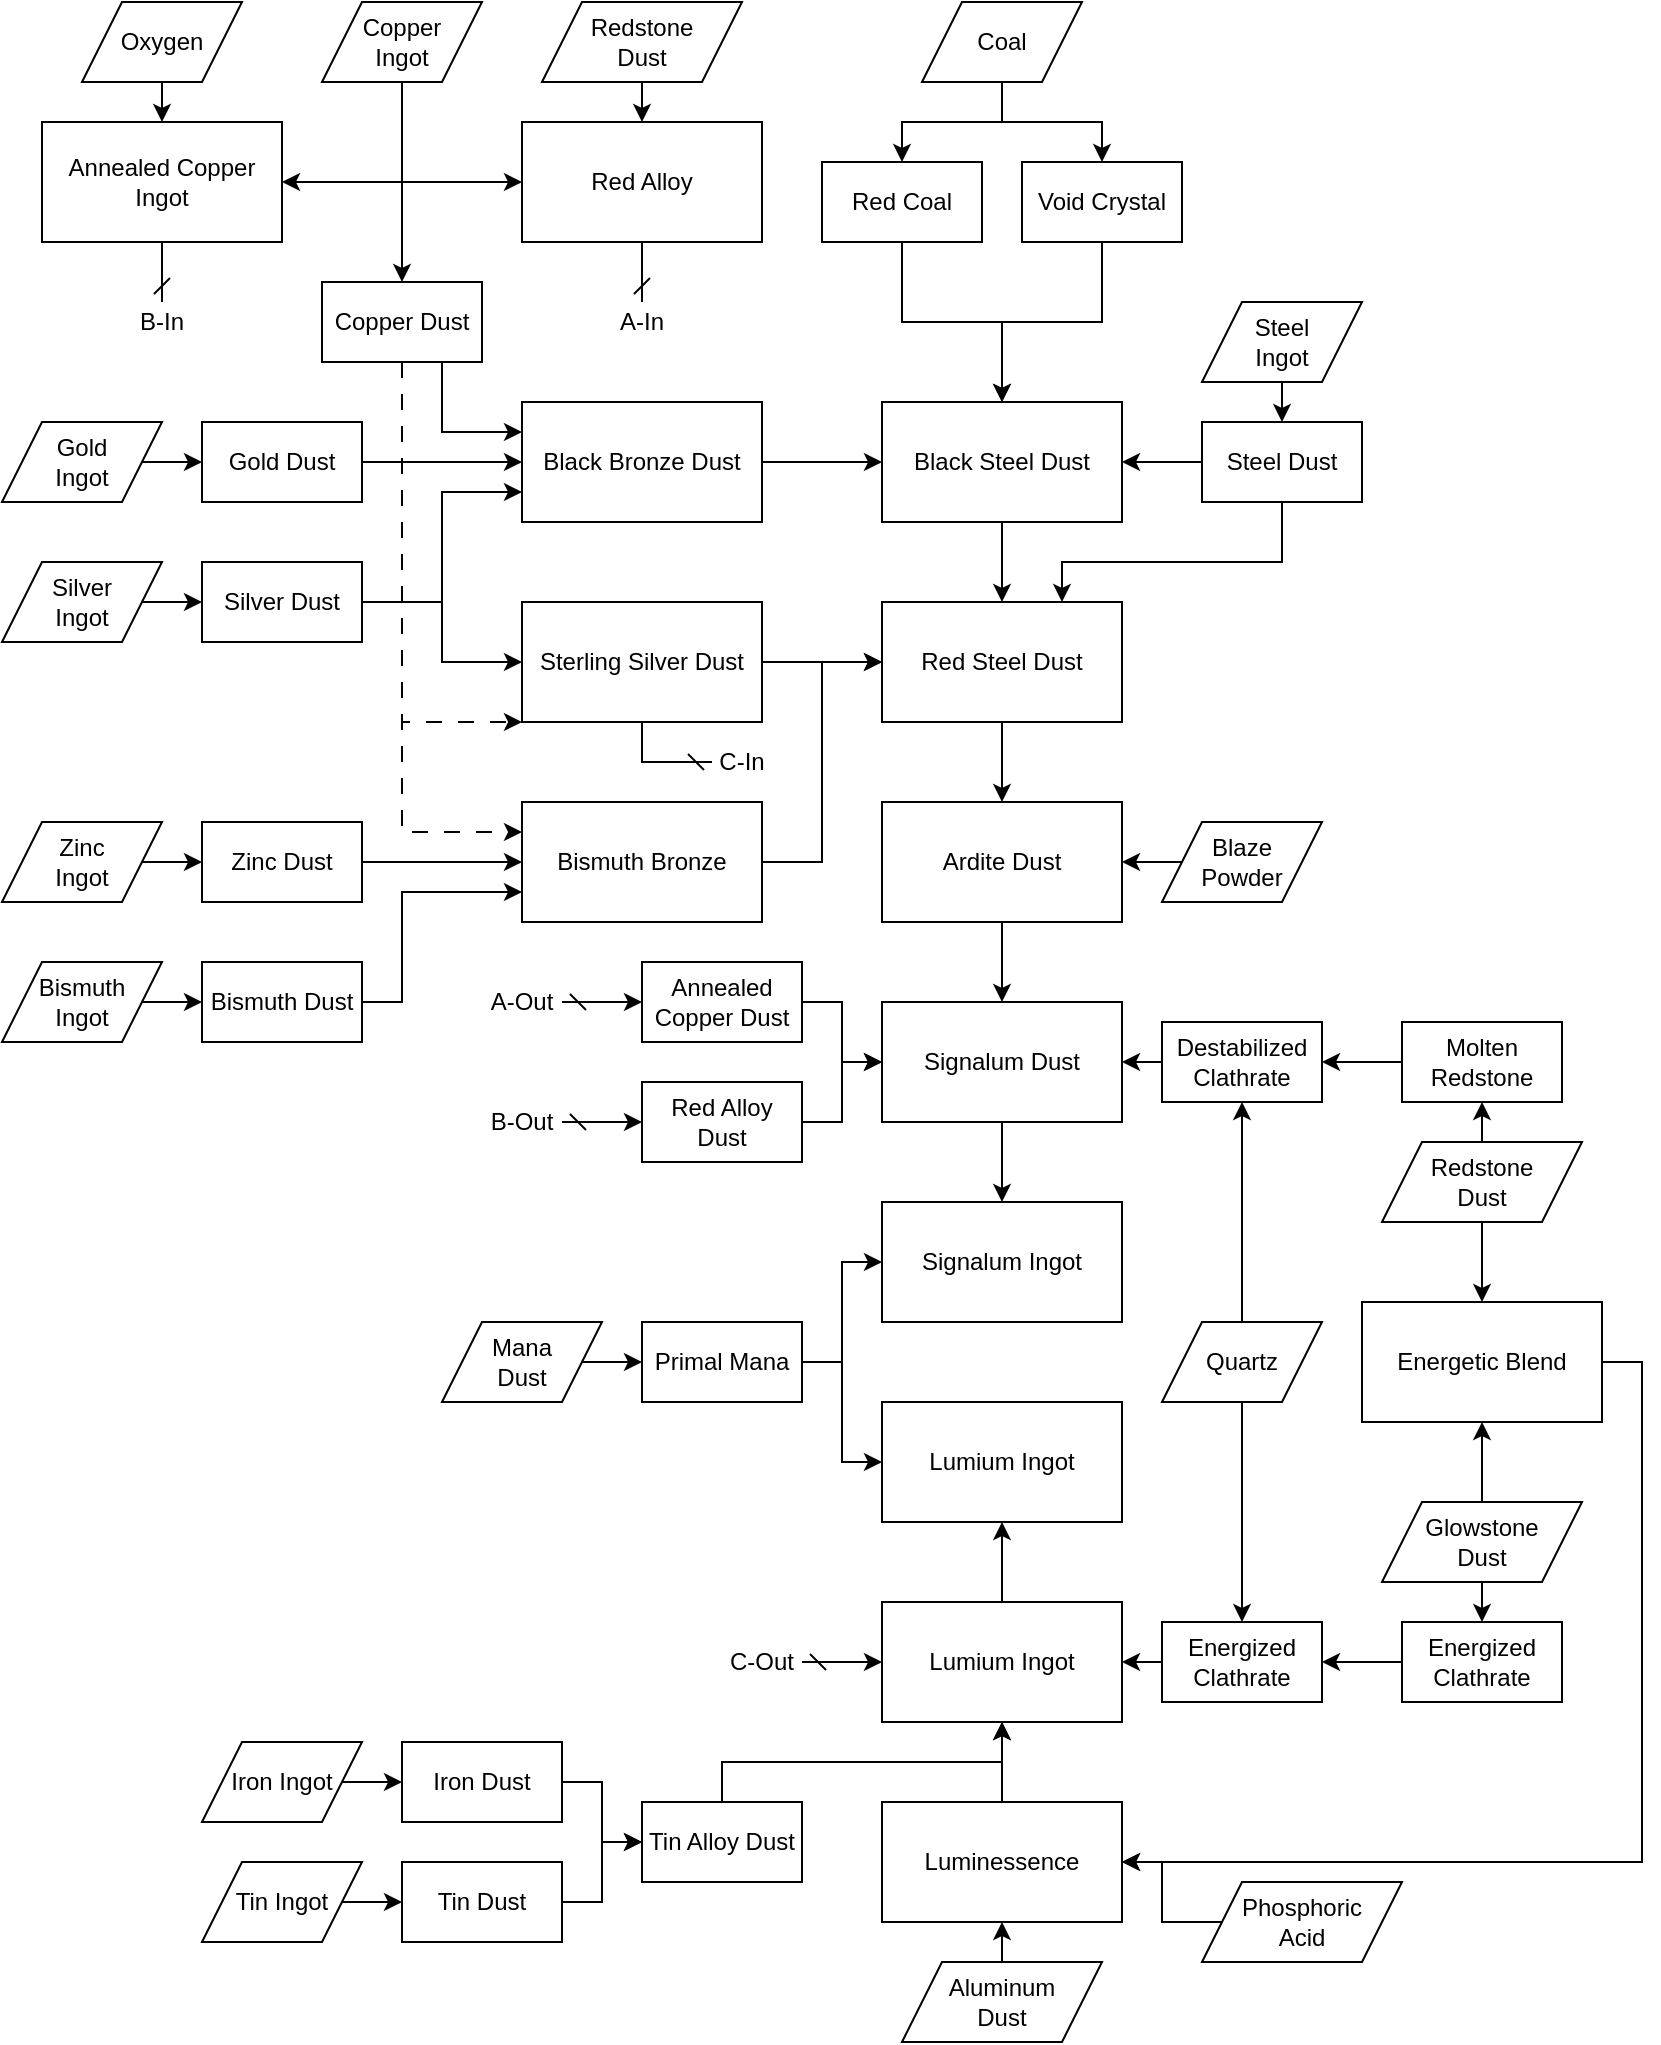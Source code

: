 <mxfile version="21.3.0" type="device">
  <diagram name="Page-1" id="wdgEcskd0dDZG-WYi6Sa">
    <mxGraphModel dx="1017" dy="1093" grid="1" gridSize="10" guides="1" tooltips="1" connect="1" arrows="1" fold="1" page="1" pageScale="1" pageWidth="850" pageHeight="1100" math="0" shadow="0">
      <root>
        <mxCell id="0" />
        <mxCell id="1" parent="0" />
        <mxCell id="jh4Tblzv3xUhSbgDY9EM-5" style="edgeStyle=orthogonalEdgeStyle;rounded=0;orthogonalLoop=1;jettySize=auto;html=1;exitX=0.5;exitY=1;exitDx=0;exitDy=0;entryX=0;entryY=0.5;entryDx=0;entryDy=0;" edge="1" parent="1" source="jh4Tblzv3xUhSbgDY9EM-1" target="jh4Tblzv3xUhSbgDY9EM-3">
          <mxGeometry relative="1" as="geometry" />
        </mxCell>
        <mxCell id="jh4Tblzv3xUhSbgDY9EM-8" style="edgeStyle=orthogonalEdgeStyle;rounded=0;orthogonalLoop=1;jettySize=auto;html=1;exitX=0.5;exitY=1;exitDx=0;exitDy=0;entryX=0.5;entryY=0;entryDx=0;entryDy=0;" edge="1" parent="1" source="jh4Tblzv3xUhSbgDY9EM-1" target="jh4Tblzv3xUhSbgDY9EM-7">
          <mxGeometry relative="1" as="geometry" />
        </mxCell>
        <mxCell id="jh4Tblzv3xUhSbgDY9EM-69" style="edgeStyle=orthogonalEdgeStyle;rounded=0;orthogonalLoop=1;jettySize=auto;html=1;exitX=0.5;exitY=1;exitDx=0;exitDy=0;entryX=1;entryY=0.5;entryDx=0;entryDy=0;" edge="1" parent="1" source="jh4Tblzv3xUhSbgDY9EM-1" target="jh4Tblzv3xUhSbgDY9EM-68">
          <mxGeometry relative="1" as="geometry" />
        </mxCell>
        <mxCell id="jh4Tblzv3xUhSbgDY9EM-1" value="&lt;div&gt;Copper&lt;/div&gt;&lt;div&gt;Ingot&lt;/div&gt;" style="shape=parallelogram;perimeter=parallelogramPerimeter;whiteSpace=wrap;html=1;fixedSize=1;" vertex="1" parent="1">
          <mxGeometry x="200" y="80" width="80" height="40" as="geometry" />
        </mxCell>
        <mxCell id="jh4Tblzv3xUhSbgDY9EM-4" style="edgeStyle=orthogonalEdgeStyle;rounded=0;orthogonalLoop=1;jettySize=auto;html=1;exitX=0.5;exitY=1;exitDx=0;exitDy=0;entryX=0.5;entryY=0;entryDx=0;entryDy=0;" edge="1" parent="1" source="jh4Tblzv3xUhSbgDY9EM-2" target="jh4Tblzv3xUhSbgDY9EM-3">
          <mxGeometry relative="1" as="geometry" />
        </mxCell>
        <mxCell id="jh4Tblzv3xUhSbgDY9EM-2" value="&lt;div&gt;Redstone&lt;/div&gt;&lt;div&gt;Dust&lt;br&gt;&lt;/div&gt;" style="shape=parallelogram;perimeter=parallelogramPerimeter;whiteSpace=wrap;html=1;fixedSize=1;" vertex="1" parent="1">
          <mxGeometry x="310" y="80" width="100" height="40" as="geometry" />
        </mxCell>
        <mxCell id="jh4Tblzv3xUhSbgDY9EM-30" style="edgeStyle=orthogonalEdgeStyle;rounded=0;orthogonalLoop=1;jettySize=auto;html=1;exitX=0.5;exitY=1;exitDx=0;exitDy=0;endArrow=dash;endFill=0;entryX=0.5;entryY=0;entryDx=0;entryDy=0;" edge="1" parent="1" source="jh4Tblzv3xUhSbgDY9EM-3" target="jh4Tblzv3xUhSbgDY9EM-31">
          <mxGeometry relative="1" as="geometry">
            <mxPoint x="360" y="240" as="targetPoint" />
          </mxGeometry>
        </mxCell>
        <mxCell id="jh4Tblzv3xUhSbgDY9EM-3" value="Red Alloy" style="rounded=0;whiteSpace=wrap;html=1;" vertex="1" parent="1">
          <mxGeometry x="300" y="140" width="120" height="60" as="geometry" />
        </mxCell>
        <mxCell id="jh4Tblzv3xUhSbgDY9EM-19" style="edgeStyle=orthogonalEdgeStyle;rounded=0;orthogonalLoop=1;jettySize=auto;html=1;exitX=1;exitY=0.5;exitDx=0;exitDy=0;entryX=0;entryY=0.5;entryDx=0;entryDy=0;" edge="1" parent="1" source="jh4Tblzv3xUhSbgDY9EM-6" target="jh4Tblzv3xUhSbgDY9EM-18">
          <mxGeometry relative="1" as="geometry" />
        </mxCell>
        <mxCell id="jh4Tblzv3xUhSbgDY9EM-6" value="Black Bronze Dust" style="rounded=0;whiteSpace=wrap;html=1;" vertex="1" parent="1">
          <mxGeometry x="300" y="280" width="120" height="60" as="geometry" />
        </mxCell>
        <mxCell id="jh4Tblzv3xUhSbgDY9EM-35" style="edgeStyle=orthogonalEdgeStyle;rounded=0;orthogonalLoop=1;jettySize=auto;html=1;exitX=0.5;exitY=1;exitDx=0;exitDy=0;dashed=1;dashPattern=8 8;entryX=0;entryY=1;entryDx=0;entryDy=0;" edge="1" parent="1" source="jh4Tblzv3xUhSbgDY9EM-7" target="jh4Tblzv3xUhSbgDY9EM-33">
          <mxGeometry relative="1" as="geometry">
            <mxPoint x="250" y="460" as="targetPoint" />
            <Array as="points">
              <mxPoint x="240" y="440" />
            </Array>
          </mxGeometry>
        </mxCell>
        <mxCell id="jh4Tblzv3xUhSbgDY9EM-39" style="edgeStyle=orthogonalEdgeStyle;rounded=0;orthogonalLoop=1;jettySize=auto;html=1;exitX=0.75;exitY=1;exitDx=0;exitDy=0;entryX=0;entryY=0.25;entryDx=0;entryDy=0;" edge="1" parent="1" source="jh4Tblzv3xUhSbgDY9EM-7" target="jh4Tblzv3xUhSbgDY9EM-6">
          <mxGeometry relative="1" as="geometry" />
        </mxCell>
        <mxCell id="jh4Tblzv3xUhSbgDY9EM-43" style="edgeStyle=orthogonalEdgeStyle;rounded=0;orthogonalLoop=1;jettySize=auto;html=1;exitX=0.5;exitY=1;exitDx=0;exitDy=0;entryX=0;entryY=0.25;entryDx=0;entryDy=0;dashed=1;dashPattern=8 8;" edge="1" parent="1" source="jh4Tblzv3xUhSbgDY9EM-7" target="jh4Tblzv3xUhSbgDY9EM-41">
          <mxGeometry relative="1" as="geometry" />
        </mxCell>
        <mxCell id="jh4Tblzv3xUhSbgDY9EM-7" value="Copper Dust" style="rounded=0;whiteSpace=wrap;html=1;" vertex="1" parent="1">
          <mxGeometry x="200" y="220" width="80" height="40" as="geometry" />
        </mxCell>
        <mxCell id="jh4Tblzv3xUhSbgDY9EM-34" style="edgeStyle=orthogonalEdgeStyle;rounded=0;orthogonalLoop=1;jettySize=auto;html=1;exitX=1;exitY=0.5;exitDx=0;exitDy=0;entryX=0;entryY=0.5;entryDx=0;entryDy=0;" edge="1" parent="1" source="jh4Tblzv3xUhSbgDY9EM-10" target="jh4Tblzv3xUhSbgDY9EM-33">
          <mxGeometry relative="1" as="geometry">
            <Array as="points">
              <mxPoint x="260" y="380" />
              <mxPoint x="260" y="410" />
            </Array>
          </mxGeometry>
        </mxCell>
        <mxCell id="jh4Tblzv3xUhSbgDY9EM-44" style="edgeStyle=orthogonalEdgeStyle;rounded=0;orthogonalLoop=1;jettySize=auto;html=1;exitX=1;exitY=0.5;exitDx=0;exitDy=0;entryX=0;entryY=0.75;entryDx=0;entryDy=0;" edge="1" parent="1" source="jh4Tblzv3xUhSbgDY9EM-10" target="jh4Tblzv3xUhSbgDY9EM-6">
          <mxGeometry relative="1" as="geometry" />
        </mxCell>
        <mxCell id="jh4Tblzv3xUhSbgDY9EM-10" value="&lt;div&gt;Silver Dust&lt;/div&gt;" style="rounded=0;whiteSpace=wrap;html=1;" vertex="1" parent="1">
          <mxGeometry x="140" y="360" width="80" height="40" as="geometry" />
        </mxCell>
        <mxCell id="jh4Tblzv3xUhSbgDY9EM-12" style="edgeStyle=orthogonalEdgeStyle;rounded=0;orthogonalLoop=1;jettySize=auto;html=1;exitX=1;exitY=0.5;exitDx=0;exitDy=0;entryX=0;entryY=0.5;entryDx=0;entryDy=0;" edge="1" parent="1" source="jh4Tblzv3xUhSbgDY9EM-11" target="jh4Tblzv3xUhSbgDY9EM-6">
          <mxGeometry relative="1" as="geometry" />
        </mxCell>
        <mxCell id="jh4Tblzv3xUhSbgDY9EM-11" value="Gold Dust" style="rounded=0;whiteSpace=wrap;html=1;" vertex="1" parent="1">
          <mxGeometry x="140" y="290" width="80" height="40" as="geometry" />
        </mxCell>
        <mxCell id="jh4Tblzv3xUhSbgDY9EM-16" style="edgeStyle=orthogonalEdgeStyle;rounded=0;orthogonalLoop=1;jettySize=auto;html=1;exitX=1;exitY=0.5;exitDx=0;exitDy=0;entryX=0;entryY=0.5;entryDx=0;entryDy=0;" edge="1" parent="1" source="jh4Tblzv3xUhSbgDY9EM-13" target="jh4Tblzv3xUhSbgDY9EM-11">
          <mxGeometry relative="1" as="geometry" />
        </mxCell>
        <mxCell id="jh4Tblzv3xUhSbgDY9EM-13" value="&lt;div&gt;Gold&lt;/div&gt;&lt;div&gt;Ingot&lt;/div&gt;" style="shape=parallelogram;perimeter=parallelogramPerimeter;whiteSpace=wrap;html=1;fixedSize=1;" vertex="1" parent="1">
          <mxGeometry x="40" y="290" width="80" height="40" as="geometry" />
        </mxCell>
        <mxCell id="jh4Tblzv3xUhSbgDY9EM-15" style="edgeStyle=orthogonalEdgeStyle;rounded=0;orthogonalLoop=1;jettySize=auto;html=1;exitX=1;exitY=0.5;exitDx=0;exitDy=0;entryX=0;entryY=0.5;entryDx=0;entryDy=0;" edge="1" parent="1" source="jh4Tblzv3xUhSbgDY9EM-14" target="jh4Tblzv3xUhSbgDY9EM-10">
          <mxGeometry relative="1" as="geometry" />
        </mxCell>
        <mxCell id="jh4Tblzv3xUhSbgDY9EM-14" value="&lt;div&gt;Silver&lt;/div&gt;&lt;div&gt;Ingot&lt;/div&gt;" style="shape=parallelogram;perimeter=parallelogramPerimeter;whiteSpace=wrap;html=1;fixedSize=1;" vertex="1" parent="1">
          <mxGeometry x="40" y="360" width="80" height="40" as="geometry" />
        </mxCell>
        <mxCell id="jh4Tblzv3xUhSbgDY9EM-56" style="edgeStyle=orthogonalEdgeStyle;rounded=0;orthogonalLoop=1;jettySize=auto;html=1;exitX=0.5;exitY=1;exitDx=0;exitDy=0;entryX=0.5;entryY=0;entryDx=0;entryDy=0;" edge="1" parent="1" source="jh4Tblzv3xUhSbgDY9EM-18" target="jh4Tblzv3xUhSbgDY9EM-53">
          <mxGeometry relative="1" as="geometry" />
        </mxCell>
        <mxCell id="jh4Tblzv3xUhSbgDY9EM-18" value="Black Steel Dust" style="rounded=0;whiteSpace=wrap;html=1;" vertex="1" parent="1">
          <mxGeometry x="480" y="280" width="120" height="60" as="geometry" />
        </mxCell>
        <mxCell id="jh4Tblzv3xUhSbgDY9EM-22" style="edgeStyle=orthogonalEdgeStyle;rounded=0;orthogonalLoop=1;jettySize=auto;html=1;exitX=0.5;exitY=1;exitDx=0;exitDy=0;entryX=0.5;entryY=0;entryDx=0;entryDy=0;" edge="1" parent="1" source="jh4Tblzv3xUhSbgDY9EM-20" target="jh4Tblzv3xUhSbgDY9EM-18">
          <mxGeometry relative="1" as="geometry" />
        </mxCell>
        <mxCell id="jh4Tblzv3xUhSbgDY9EM-20" value="Red Coal" style="rounded=0;whiteSpace=wrap;html=1;" vertex="1" parent="1">
          <mxGeometry x="450" y="160" width="80" height="40" as="geometry" />
        </mxCell>
        <mxCell id="jh4Tblzv3xUhSbgDY9EM-23" style="edgeStyle=orthogonalEdgeStyle;rounded=0;orthogonalLoop=1;jettySize=auto;html=1;exitX=0.5;exitY=1;exitDx=0;exitDy=0;entryX=0.5;entryY=0;entryDx=0;entryDy=0;" edge="1" parent="1" source="jh4Tblzv3xUhSbgDY9EM-21" target="jh4Tblzv3xUhSbgDY9EM-18">
          <mxGeometry relative="1" as="geometry" />
        </mxCell>
        <mxCell id="jh4Tblzv3xUhSbgDY9EM-21" value="Void Crystal" style="rounded=0;whiteSpace=wrap;html=1;" vertex="1" parent="1">
          <mxGeometry x="550" y="160" width="80" height="40" as="geometry" />
        </mxCell>
        <mxCell id="jh4Tblzv3xUhSbgDY9EM-25" style="edgeStyle=orthogonalEdgeStyle;rounded=0;orthogonalLoop=1;jettySize=auto;html=1;exitX=0.5;exitY=1;exitDx=0;exitDy=0;entryX=0.5;entryY=0;entryDx=0;entryDy=0;" edge="1" parent="1" source="jh4Tblzv3xUhSbgDY9EM-24" target="jh4Tblzv3xUhSbgDY9EM-20">
          <mxGeometry relative="1" as="geometry" />
        </mxCell>
        <mxCell id="jh4Tblzv3xUhSbgDY9EM-26" style="edgeStyle=orthogonalEdgeStyle;rounded=0;orthogonalLoop=1;jettySize=auto;html=1;exitX=0.5;exitY=1;exitDx=0;exitDy=0;entryX=0.5;entryY=0;entryDx=0;entryDy=0;" edge="1" parent="1" source="jh4Tblzv3xUhSbgDY9EM-24" target="jh4Tblzv3xUhSbgDY9EM-21">
          <mxGeometry relative="1" as="geometry" />
        </mxCell>
        <mxCell id="jh4Tblzv3xUhSbgDY9EM-24" value="Coal" style="shape=parallelogram;perimeter=parallelogramPerimeter;whiteSpace=wrap;html=1;fixedSize=1;" vertex="1" parent="1">
          <mxGeometry x="500" y="80" width="80" height="40" as="geometry" />
        </mxCell>
        <mxCell id="jh4Tblzv3xUhSbgDY9EM-31" value="A-In" style="text;html=1;strokeColor=none;fillColor=none;align=center;verticalAlign=middle;whiteSpace=wrap;rounded=0;" vertex="1" parent="1">
          <mxGeometry x="345" y="230" width="30" height="20" as="geometry" />
        </mxCell>
        <mxCell id="jh4Tblzv3xUhSbgDY9EM-54" style="edgeStyle=orthogonalEdgeStyle;rounded=0;orthogonalLoop=1;jettySize=auto;html=1;exitX=1;exitY=0.5;exitDx=0;exitDy=0;entryX=0;entryY=0.5;entryDx=0;entryDy=0;" edge="1" parent="1" source="jh4Tblzv3xUhSbgDY9EM-33" target="jh4Tblzv3xUhSbgDY9EM-53">
          <mxGeometry relative="1" as="geometry" />
        </mxCell>
        <mxCell id="jh4Tblzv3xUhSbgDY9EM-33" value="Sterling Silver Dust" style="rounded=0;whiteSpace=wrap;html=1;" vertex="1" parent="1">
          <mxGeometry x="300" y="380" width="120" height="60" as="geometry" />
        </mxCell>
        <mxCell id="jh4Tblzv3xUhSbgDY9EM-55" style="edgeStyle=orthogonalEdgeStyle;rounded=0;orthogonalLoop=1;jettySize=auto;html=1;exitX=1;exitY=0.5;exitDx=0;exitDy=0;entryX=0;entryY=0.5;entryDx=0;entryDy=0;" edge="1" parent="1" source="jh4Tblzv3xUhSbgDY9EM-41" target="jh4Tblzv3xUhSbgDY9EM-53">
          <mxGeometry relative="1" as="geometry" />
        </mxCell>
        <mxCell id="jh4Tblzv3xUhSbgDY9EM-41" value="Bismuth Bronze" style="rounded=0;whiteSpace=wrap;html=1;" vertex="1" parent="1">
          <mxGeometry x="300" y="480" width="120" height="60" as="geometry" />
        </mxCell>
        <mxCell id="jh4Tblzv3xUhSbgDY9EM-52" style="edgeStyle=orthogonalEdgeStyle;rounded=0;orthogonalLoop=1;jettySize=auto;html=1;exitX=1;exitY=0.5;exitDx=0;exitDy=0;entryX=0;entryY=0.75;entryDx=0;entryDy=0;" edge="1" parent="1" source="jh4Tblzv3xUhSbgDY9EM-45" target="jh4Tblzv3xUhSbgDY9EM-41">
          <mxGeometry relative="1" as="geometry">
            <Array as="points">
              <mxPoint x="240" y="580" />
              <mxPoint x="240" y="525" />
            </Array>
          </mxGeometry>
        </mxCell>
        <mxCell id="jh4Tblzv3xUhSbgDY9EM-45" value="&lt;div&gt;Bismuth Dust&lt;/div&gt;" style="rounded=0;whiteSpace=wrap;html=1;" vertex="1" parent="1">
          <mxGeometry x="140" y="560" width="80" height="40" as="geometry" />
        </mxCell>
        <mxCell id="jh4Tblzv3xUhSbgDY9EM-51" style="edgeStyle=orthogonalEdgeStyle;rounded=0;orthogonalLoop=1;jettySize=auto;html=1;exitX=1;exitY=0.5;exitDx=0;exitDy=0;entryX=0;entryY=0.5;entryDx=0;entryDy=0;" edge="1" parent="1" source="jh4Tblzv3xUhSbgDY9EM-46" target="jh4Tblzv3xUhSbgDY9EM-41">
          <mxGeometry relative="1" as="geometry" />
        </mxCell>
        <mxCell id="jh4Tblzv3xUhSbgDY9EM-46" value="Zinc Dust" style="rounded=0;whiteSpace=wrap;html=1;" vertex="1" parent="1">
          <mxGeometry x="140" y="490" width="80" height="40" as="geometry" />
        </mxCell>
        <mxCell id="jh4Tblzv3xUhSbgDY9EM-47" style="edgeStyle=orthogonalEdgeStyle;rounded=0;orthogonalLoop=1;jettySize=auto;html=1;exitX=1;exitY=0.5;exitDx=0;exitDy=0;entryX=0;entryY=0.5;entryDx=0;entryDy=0;" edge="1" source="jh4Tblzv3xUhSbgDY9EM-48" target="jh4Tblzv3xUhSbgDY9EM-46" parent="1">
          <mxGeometry relative="1" as="geometry" />
        </mxCell>
        <mxCell id="jh4Tblzv3xUhSbgDY9EM-48" value="&lt;div&gt;Zinc&lt;/div&gt;&lt;div&gt;Ingot&lt;/div&gt;" style="shape=parallelogram;perimeter=parallelogramPerimeter;whiteSpace=wrap;html=1;fixedSize=1;" vertex="1" parent="1">
          <mxGeometry x="40" y="490" width="80" height="40" as="geometry" />
        </mxCell>
        <mxCell id="jh4Tblzv3xUhSbgDY9EM-49" style="edgeStyle=orthogonalEdgeStyle;rounded=0;orthogonalLoop=1;jettySize=auto;html=1;exitX=1;exitY=0.5;exitDx=0;exitDy=0;entryX=0;entryY=0.5;entryDx=0;entryDy=0;" edge="1" source="jh4Tblzv3xUhSbgDY9EM-50" target="jh4Tblzv3xUhSbgDY9EM-45" parent="1">
          <mxGeometry relative="1" as="geometry" />
        </mxCell>
        <mxCell id="jh4Tblzv3xUhSbgDY9EM-50" value="&lt;div&gt;Bismuth&lt;/div&gt;&lt;div&gt;Ingot&lt;/div&gt;" style="shape=parallelogram;perimeter=parallelogramPerimeter;whiteSpace=wrap;html=1;fixedSize=1;" vertex="1" parent="1">
          <mxGeometry x="40" y="560" width="80" height="40" as="geometry" />
        </mxCell>
        <mxCell id="jh4Tblzv3xUhSbgDY9EM-64" style="edgeStyle=orthogonalEdgeStyle;rounded=0;orthogonalLoop=1;jettySize=auto;html=1;exitX=0.5;exitY=1;exitDx=0;exitDy=0;entryX=0.5;entryY=0;entryDx=0;entryDy=0;" edge="1" parent="1" source="jh4Tblzv3xUhSbgDY9EM-53" target="jh4Tblzv3xUhSbgDY9EM-63">
          <mxGeometry relative="1" as="geometry" />
        </mxCell>
        <mxCell id="jh4Tblzv3xUhSbgDY9EM-53" value="Red Steel Dust" style="rounded=0;whiteSpace=wrap;html=1;" vertex="1" parent="1">
          <mxGeometry x="480" y="380" width="120" height="60" as="geometry" />
        </mxCell>
        <mxCell id="jh4Tblzv3xUhSbgDY9EM-58" style="edgeStyle=orthogonalEdgeStyle;rounded=0;orthogonalLoop=1;jettySize=auto;html=1;exitX=0;exitY=0.5;exitDx=0;exitDy=0;entryX=1;entryY=0.5;entryDx=0;entryDy=0;" edge="1" parent="1" source="jh4Tblzv3xUhSbgDY9EM-57" target="jh4Tblzv3xUhSbgDY9EM-18">
          <mxGeometry relative="1" as="geometry" />
        </mxCell>
        <mxCell id="jh4Tblzv3xUhSbgDY9EM-59" style="edgeStyle=orthogonalEdgeStyle;rounded=0;orthogonalLoop=1;jettySize=auto;html=1;exitX=0.5;exitY=1;exitDx=0;exitDy=0;entryX=0.75;entryY=0;entryDx=0;entryDy=0;" edge="1" parent="1" source="jh4Tblzv3xUhSbgDY9EM-57" target="jh4Tblzv3xUhSbgDY9EM-53">
          <mxGeometry relative="1" as="geometry">
            <Array as="points">
              <mxPoint x="680" y="360" />
              <mxPoint x="570" y="360" />
            </Array>
          </mxGeometry>
        </mxCell>
        <mxCell id="jh4Tblzv3xUhSbgDY9EM-57" value="Steel Dust" style="rounded=0;whiteSpace=wrap;html=1;" vertex="1" parent="1">
          <mxGeometry x="640" y="290" width="80" height="40" as="geometry" />
        </mxCell>
        <mxCell id="jh4Tblzv3xUhSbgDY9EM-61" style="edgeStyle=orthogonalEdgeStyle;rounded=0;orthogonalLoop=1;jettySize=auto;html=1;exitX=0.5;exitY=1;exitDx=0;exitDy=0;entryX=0.5;entryY=0;entryDx=0;entryDy=0;" edge="1" parent="1" source="jh4Tblzv3xUhSbgDY9EM-60" target="jh4Tblzv3xUhSbgDY9EM-57">
          <mxGeometry relative="1" as="geometry" />
        </mxCell>
        <mxCell id="jh4Tblzv3xUhSbgDY9EM-60" value="&lt;div&gt;Steel&lt;/div&gt;&lt;div&gt;Ingot&lt;br&gt;&lt;/div&gt;" style="shape=parallelogram;perimeter=parallelogramPerimeter;whiteSpace=wrap;html=1;fixedSize=1;" vertex="1" parent="1">
          <mxGeometry x="640" y="230" width="80" height="40" as="geometry" />
        </mxCell>
        <mxCell id="jh4Tblzv3xUhSbgDY9EM-74" style="edgeStyle=orthogonalEdgeStyle;rounded=0;orthogonalLoop=1;jettySize=auto;html=1;exitX=0.5;exitY=1;exitDx=0;exitDy=0;entryX=0.5;entryY=0;entryDx=0;entryDy=0;" edge="1" parent="1" source="jh4Tblzv3xUhSbgDY9EM-63" target="jh4Tblzv3xUhSbgDY9EM-73">
          <mxGeometry relative="1" as="geometry" />
        </mxCell>
        <mxCell id="jh4Tblzv3xUhSbgDY9EM-63" value="Ardite Dust" style="rounded=0;whiteSpace=wrap;html=1;" vertex="1" parent="1">
          <mxGeometry x="480" y="480" width="120" height="60" as="geometry" />
        </mxCell>
        <mxCell id="jh4Tblzv3xUhSbgDY9EM-66" style="edgeStyle=orthogonalEdgeStyle;rounded=0;orthogonalLoop=1;jettySize=auto;html=1;exitX=0;exitY=0.5;exitDx=0;exitDy=0;entryX=1;entryY=0.5;entryDx=0;entryDy=0;" edge="1" parent="1" source="jh4Tblzv3xUhSbgDY9EM-65" target="jh4Tblzv3xUhSbgDY9EM-63">
          <mxGeometry relative="1" as="geometry" />
        </mxCell>
        <mxCell id="jh4Tblzv3xUhSbgDY9EM-65" value="&lt;div&gt;Blaze&lt;/div&gt;&lt;div&gt;Powder&lt;br&gt;&lt;/div&gt;" style="shape=parallelogram;perimeter=parallelogramPerimeter;whiteSpace=wrap;html=1;fixedSize=1;" vertex="1" parent="1">
          <mxGeometry x="620" y="490" width="80" height="40" as="geometry" />
        </mxCell>
        <mxCell id="jh4Tblzv3xUhSbgDY9EM-70" style="edgeStyle=orthogonalEdgeStyle;rounded=0;orthogonalLoop=1;jettySize=auto;html=1;exitX=0.5;exitY=1;exitDx=0;exitDy=0;entryX=0.5;entryY=0;entryDx=0;entryDy=0;" edge="1" parent="1" source="jh4Tblzv3xUhSbgDY9EM-67" target="jh4Tblzv3xUhSbgDY9EM-68">
          <mxGeometry relative="1" as="geometry" />
        </mxCell>
        <mxCell id="jh4Tblzv3xUhSbgDY9EM-67" value="Oxygen" style="shape=parallelogram;perimeter=parallelogramPerimeter;whiteSpace=wrap;html=1;fixedSize=1;" vertex="1" parent="1">
          <mxGeometry x="80" y="80" width="80" height="40" as="geometry" />
        </mxCell>
        <mxCell id="jh4Tblzv3xUhSbgDY9EM-71" style="edgeStyle=orthogonalEdgeStyle;rounded=0;orthogonalLoop=1;jettySize=auto;html=1;exitX=0.5;exitY=1;exitDx=0;exitDy=0;endArrow=dash;endFill=0;" edge="1" parent="1" source="jh4Tblzv3xUhSbgDY9EM-68">
          <mxGeometry relative="1" as="geometry">
            <mxPoint x="120" y="230" as="targetPoint" />
          </mxGeometry>
        </mxCell>
        <mxCell id="jh4Tblzv3xUhSbgDY9EM-68" value="Annealed Copper Ingot" style="rounded=0;whiteSpace=wrap;html=1;" vertex="1" parent="1">
          <mxGeometry x="60" y="140" width="120" height="60" as="geometry" />
        </mxCell>
        <mxCell id="jh4Tblzv3xUhSbgDY9EM-72" value="B-In" style="text;html=1;strokeColor=none;fillColor=none;align=center;verticalAlign=middle;whiteSpace=wrap;rounded=0;" vertex="1" parent="1">
          <mxGeometry x="105" y="230" width="30" height="20" as="geometry" />
        </mxCell>
        <mxCell id="jh4Tblzv3xUhSbgDY9EM-99" style="edgeStyle=orthogonalEdgeStyle;rounded=0;orthogonalLoop=1;jettySize=auto;html=1;exitX=0.5;exitY=1;exitDx=0;exitDy=0;entryX=0.5;entryY=0;entryDx=0;entryDy=0;" edge="1" parent="1" source="jh4Tblzv3xUhSbgDY9EM-73" target="jh4Tblzv3xUhSbgDY9EM-94">
          <mxGeometry relative="1" as="geometry" />
        </mxCell>
        <mxCell id="jh4Tblzv3xUhSbgDY9EM-73" value="Signalum Dust" style="rounded=0;whiteSpace=wrap;html=1;" vertex="1" parent="1">
          <mxGeometry x="480" y="580" width="120" height="60" as="geometry" />
        </mxCell>
        <mxCell id="jh4Tblzv3xUhSbgDY9EM-78" style="edgeStyle=orthogonalEdgeStyle;rounded=0;orthogonalLoop=1;jettySize=auto;html=1;exitX=1;exitY=0.5;exitDx=0;exitDy=0;entryX=0;entryY=0.5;entryDx=0;entryDy=0;" edge="1" parent="1" source="jh4Tblzv3xUhSbgDY9EM-76" target="jh4Tblzv3xUhSbgDY9EM-73">
          <mxGeometry relative="1" as="geometry" />
        </mxCell>
        <mxCell id="jh4Tblzv3xUhSbgDY9EM-76" value="&lt;div&gt;Annealed&lt;br&gt;&lt;/div&gt;&lt;div&gt;Copper Dust&lt;/div&gt;" style="rounded=0;whiteSpace=wrap;html=1;" vertex="1" parent="1">
          <mxGeometry x="360" y="560" width="80" height="40" as="geometry" />
        </mxCell>
        <mxCell id="jh4Tblzv3xUhSbgDY9EM-79" style="edgeStyle=orthogonalEdgeStyle;rounded=0;orthogonalLoop=1;jettySize=auto;html=1;exitX=1;exitY=0.5;exitDx=0;exitDy=0;entryX=0;entryY=0.5;entryDx=0;entryDy=0;" edge="1" parent="1" source="jh4Tblzv3xUhSbgDY9EM-77" target="jh4Tblzv3xUhSbgDY9EM-73">
          <mxGeometry relative="1" as="geometry" />
        </mxCell>
        <mxCell id="jh4Tblzv3xUhSbgDY9EM-77" value="Red Alloy Dust" style="rounded=0;whiteSpace=wrap;html=1;" vertex="1" parent="1">
          <mxGeometry x="360" y="620" width="80" height="40" as="geometry" />
        </mxCell>
        <mxCell id="jh4Tblzv3xUhSbgDY9EM-80" value="" style="endArrow=classic;html=1;rounded=0;entryX=0;entryY=0.5;entryDx=0;entryDy=0;endFill=1;startArrow=dash;startFill=0;" edge="1" parent="1" target="jh4Tblzv3xUhSbgDY9EM-76">
          <mxGeometry width="50" height="50" relative="1" as="geometry">
            <mxPoint x="320" y="580" as="sourcePoint" />
            <mxPoint x="480" y="510" as="targetPoint" />
          </mxGeometry>
        </mxCell>
        <mxCell id="jh4Tblzv3xUhSbgDY9EM-81" value="" style="endArrow=classic;html=1;rounded=0;entryX=0;entryY=0.5;entryDx=0;entryDy=0;endFill=1;startArrow=dash;startFill=0;" edge="1" parent="1" target="jh4Tblzv3xUhSbgDY9EM-77">
          <mxGeometry width="50" height="50" relative="1" as="geometry">
            <mxPoint x="320" y="640" as="sourcePoint" />
            <mxPoint x="370" y="590" as="targetPoint" />
          </mxGeometry>
        </mxCell>
        <mxCell id="jh4Tblzv3xUhSbgDY9EM-82" value="&lt;div&gt;A-Out&lt;/div&gt;" style="text;html=1;strokeColor=none;fillColor=none;align=center;verticalAlign=middle;whiteSpace=wrap;rounded=0;" vertex="1" parent="1">
          <mxGeometry x="280" y="570" width="40" height="20" as="geometry" />
        </mxCell>
        <mxCell id="jh4Tblzv3xUhSbgDY9EM-83" value="&lt;div&gt;B-Out&lt;/div&gt;" style="text;html=1;strokeColor=none;fillColor=none;align=center;verticalAlign=middle;whiteSpace=wrap;rounded=0;" vertex="1" parent="1">
          <mxGeometry x="280" y="630" width="40" height="20" as="geometry" />
        </mxCell>
        <mxCell id="jh4Tblzv3xUhSbgDY9EM-92" style="edgeStyle=orthogonalEdgeStyle;rounded=0;orthogonalLoop=1;jettySize=auto;html=1;exitX=0;exitY=0.5;exitDx=0;exitDy=0;entryX=1;entryY=0.5;entryDx=0;entryDy=0;" edge="1" parent="1" source="jh4Tblzv3xUhSbgDY9EM-84" target="jh4Tblzv3xUhSbgDY9EM-90">
          <mxGeometry relative="1" as="geometry" />
        </mxCell>
        <mxCell id="jh4Tblzv3xUhSbgDY9EM-84" value="Molten Redstone" style="rounded=0;whiteSpace=wrap;html=1;" vertex="1" parent="1">
          <mxGeometry x="740" y="590" width="80" height="40" as="geometry" />
        </mxCell>
        <mxCell id="jh4Tblzv3xUhSbgDY9EM-113" style="edgeStyle=orthogonalEdgeStyle;rounded=0;orthogonalLoop=1;jettySize=auto;html=1;exitX=0.5;exitY=0;exitDx=0;exitDy=0;entryX=0.5;entryY=1;entryDx=0;entryDy=0;" edge="1" parent="1" source="jh4Tblzv3xUhSbgDY9EM-86" target="jh4Tblzv3xUhSbgDY9EM-84">
          <mxGeometry relative="1" as="geometry" />
        </mxCell>
        <mxCell id="jh4Tblzv3xUhSbgDY9EM-131" style="edgeStyle=orthogonalEdgeStyle;rounded=0;orthogonalLoop=1;jettySize=auto;html=1;exitX=0.5;exitY=1;exitDx=0;exitDy=0;entryX=0.5;entryY=0;entryDx=0;entryDy=0;" edge="1" parent="1" source="jh4Tblzv3xUhSbgDY9EM-86" target="jh4Tblzv3xUhSbgDY9EM-130">
          <mxGeometry relative="1" as="geometry" />
        </mxCell>
        <mxCell id="jh4Tblzv3xUhSbgDY9EM-86" value="&lt;div&gt;Redstone&lt;/div&gt;&lt;div&gt;Dust&lt;br&gt;&lt;/div&gt;" style="shape=parallelogram;perimeter=parallelogramPerimeter;whiteSpace=wrap;html=1;fixedSize=1;" vertex="1" parent="1">
          <mxGeometry x="730" y="650" width="100" height="40" as="geometry" />
        </mxCell>
        <mxCell id="jh4Tblzv3xUhSbgDY9EM-110" style="edgeStyle=orthogonalEdgeStyle;rounded=0;orthogonalLoop=1;jettySize=auto;html=1;exitX=0.5;exitY=0;exitDx=0;exitDy=0;entryX=0.5;entryY=1;entryDx=0;entryDy=0;" edge="1" parent="1" source="jh4Tblzv3xUhSbgDY9EM-89" target="jh4Tblzv3xUhSbgDY9EM-90">
          <mxGeometry relative="1" as="geometry" />
        </mxCell>
        <mxCell id="jh4Tblzv3xUhSbgDY9EM-111" style="edgeStyle=orthogonalEdgeStyle;rounded=0;orthogonalLoop=1;jettySize=auto;html=1;exitX=0.5;exitY=1;exitDx=0;exitDy=0;entryX=0.5;entryY=0;entryDx=0;entryDy=0;" edge="1" parent="1" source="jh4Tblzv3xUhSbgDY9EM-89" target="jh4Tblzv3xUhSbgDY9EM-104">
          <mxGeometry relative="1" as="geometry" />
        </mxCell>
        <mxCell id="jh4Tblzv3xUhSbgDY9EM-89" value="Quartz" style="shape=parallelogram;perimeter=parallelogramPerimeter;whiteSpace=wrap;html=1;fixedSize=1;" vertex="1" parent="1">
          <mxGeometry x="620" y="740" width="80" height="40" as="geometry" />
        </mxCell>
        <mxCell id="jh4Tblzv3xUhSbgDY9EM-91" style="edgeStyle=orthogonalEdgeStyle;rounded=0;orthogonalLoop=1;jettySize=auto;html=1;exitX=0;exitY=0.5;exitDx=0;exitDy=0;entryX=1;entryY=0.5;entryDx=0;entryDy=0;" edge="1" parent="1" source="jh4Tblzv3xUhSbgDY9EM-90" target="jh4Tblzv3xUhSbgDY9EM-73">
          <mxGeometry relative="1" as="geometry" />
        </mxCell>
        <mxCell id="jh4Tblzv3xUhSbgDY9EM-90" value="Destabilized Clathrate" style="rounded=0;whiteSpace=wrap;html=1;" vertex="1" parent="1">
          <mxGeometry x="620" y="590" width="80" height="40" as="geometry" />
        </mxCell>
        <mxCell id="jh4Tblzv3xUhSbgDY9EM-94" value="Signalum Ingot" style="rounded=0;whiteSpace=wrap;html=1;" vertex="1" parent="1">
          <mxGeometry x="480" y="680" width="120" height="60" as="geometry" />
        </mxCell>
        <mxCell id="jh4Tblzv3xUhSbgDY9EM-96" style="edgeStyle=orthogonalEdgeStyle;rounded=0;orthogonalLoop=1;jettySize=auto;html=1;exitX=1;exitY=0.5;exitDx=0;exitDy=0;entryX=0;entryY=0.5;entryDx=0;entryDy=0;" edge="1" parent="1" source="jh4Tblzv3xUhSbgDY9EM-95" target="jh4Tblzv3xUhSbgDY9EM-94">
          <mxGeometry relative="1" as="geometry" />
        </mxCell>
        <mxCell id="jh4Tblzv3xUhSbgDY9EM-103" style="edgeStyle=orthogonalEdgeStyle;rounded=0;orthogonalLoop=1;jettySize=auto;html=1;exitX=1;exitY=0.5;exitDx=0;exitDy=0;entryX=0;entryY=0.5;entryDx=0;entryDy=0;" edge="1" parent="1" source="jh4Tblzv3xUhSbgDY9EM-95" target="jh4Tblzv3xUhSbgDY9EM-102">
          <mxGeometry relative="1" as="geometry" />
        </mxCell>
        <mxCell id="jh4Tblzv3xUhSbgDY9EM-95" value="Primal Mana" style="rounded=0;whiteSpace=wrap;html=1;" vertex="1" parent="1">
          <mxGeometry x="360" y="740" width="80" height="40" as="geometry" />
        </mxCell>
        <mxCell id="jh4Tblzv3xUhSbgDY9EM-98" style="edgeStyle=orthogonalEdgeStyle;rounded=0;orthogonalLoop=1;jettySize=auto;html=1;exitX=1;exitY=0.5;exitDx=0;exitDy=0;entryX=0;entryY=0.5;entryDx=0;entryDy=0;" edge="1" parent="1" source="jh4Tblzv3xUhSbgDY9EM-97" target="jh4Tblzv3xUhSbgDY9EM-95">
          <mxGeometry relative="1" as="geometry" />
        </mxCell>
        <mxCell id="jh4Tblzv3xUhSbgDY9EM-97" value="&lt;div&gt;Mana&lt;/div&gt;&lt;div&gt;Dust&lt;br&gt;&lt;/div&gt;" style="shape=parallelogram;perimeter=parallelogramPerimeter;whiteSpace=wrap;html=1;fixedSize=1;" vertex="1" parent="1">
          <mxGeometry x="260" y="740" width="80" height="40" as="geometry" />
        </mxCell>
        <mxCell id="jh4Tblzv3xUhSbgDY9EM-100" style="edgeStyle=orthogonalEdgeStyle;rounded=0;orthogonalLoop=1;jettySize=auto;html=1;exitX=0.5;exitY=1;exitDx=0;exitDy=0;endArrow=dash;endFill=0;entryX=0;entryY=0.5;entryDx=0;entryDy=0;" edge="1" parent="1" source="jh4Tblzv3xUhSbgDY9EM-33" target="jh4Tblzv3xUhSbgDY9EM-101">
          <mxGeometry relative="1" as="geometry">
            <mxPoint x="400" y="460" as="targetPoint" />
            <mxPoint x="370" y="210" as="sourcePoint" />
          </mxGeometry>
        </mxCell>
        <mxCell id="jh4Tblzv3xUhSbgDY9EM-101" value="C-In" style="text;html=1;strokeColor=none;fillColor=none;align=center;verticalAlign=middle;whiteSpace=wrap;rounded=0;" vertex="1" parent="1">
          <mxGeometry x="395" y="450" width="30" height="20" as="geometry" />
        </mxCell>
        <mxCell id="jh4Tblzv3xUhSbgDY9EM-102" value="Lumium Ingot" style="rounded=0;whiteSpace=wrap;html=1;" vertex="1" parent="1">
          <mxGeometry x="480" y="780" width="120" height="60" as="geometry" />
        </mxCell>
        <mxCell id="jh4Tblzv3xUhSbgDY9EM-106" style="edgeStyle=orthogonalEdgeStyle;rounded=0;orthogonalLoop=1;jettySize=auto;html=1;exitX=0;exitY=0.5;exitDx=0;exitDy=0;entryX=1;entryY=0.5;entryDx=0;entryDy=0;" edge="1" parent="1" source="jh4Tblzv3xUhSbgDY9EM-104" target="jh4Tblzv3xUhSbgDY9EM-105">
          <mxGeometry relative="1" as="geometry" />
        </mxCell>
        <mxCell id="jh4Tblzv3xUhSbgDY9EM-104" value="Energized Clathrate" style="rounded=0;whiteSpace=wrap;html=1;" vertex="1" parent="1">
          <mxGeometry x="620" y="890" width="80" height="40" as="geometry" />
        </mxCell>
        <mxCell id="jh4Tblzv3xUhSbgDY9EM-107" style="edgeStyle=orthogonalEdgeStyle;rounded=0;orthogonalLoop=1;jettySize=auto;html=1;exitX=0.5;exitY=0;exitDx=0;exitDy=0;entryX=0.5;entryY=1;entryDx=0;entryDy=0;" edge="1" parent="1" source="jh4Tblzv3xUhSbgDY9EM-105" target="jh4Tblzv3xUhSbgDY9EM-102">
          <mxGeometry relative="1" as="geometry" />
        </mxCell>
        <mxCell id="jh4Tblzv3xUhSbgDY9EM-105" value="Lumium Ingot" style="rounded=0;whiteSpace=wrap;html=1;" vertex="1" parent="1">
          <mxGeometry x="480" y="880" width="120" height="60" as="geometry" />
        </mxCell>
        <mxCell id="jh4Tblzv3xUhSbgDY9EM-112" style="edgeStyle=orthogonalEdgeStyle;rounded=0;orthogonalLoop=1;jettySize=auto;html=1;exitX=0;exitY=0.5;exitDx=0;exitDy=0;entryX=1;entryY=0.5;entryDx=0;entryDy=0;" edge="1" parent="1" source="jh4Tblzv3xUhSbgDY9EM-108" target="jh4Tblzv3xUhSbgDY9EM-104">
          <mxGeometry relative="1" as="geometry" />
        </mxCell>
        <mxCell id="jh4Tblzv3xUhSbgDY9EM-108" value="Energized Clathrate" style="rounded=0;whiteSpace=wrap;html=1;" vertex="1" parent="1">
          <mxGeometry x="740" y="890" width="80" height="40" as="geometry" />
        </mxCell>
        <mxCell id="jh4Tblzv3xUhSbgDY9EM-115" style="edgeStyle=orthogonalEdgeStyle;rounded=0;orthogonalLoop=1;jettySize=auto;html=1;exitX=0.5;exitY=1;exitDx=0;exitDy=0;entryX=0.5;entryY=0;entryDx=0;entryDy=0;" edge="1" parent="1" source="jh4Tblzv3xUhSbgDY9EM-114" target="jh4Tblzv3xUhSbgDY9EM-108">
          <mxGeometry relative="1" as="geometry" />
        </mxCell>
        <mxCell id="jh4Tblzv3xUhSbgDY9EM-132" style="edgeStyle=orthogonalEdgeStyle;rounded=0;orthogonalLoop=1;jettySize=auto;html=1;exitX=0.5;exitY=0;exitDx=0;exitDy=0;entryX=0.5;entryY=1;entryDx=0;entryDy=0;" edge="1" parent="1" source="jh4Tblzv3xUhSbgDY9EM-114" target="jh4Tblzv3xUhSbgDY9EM-130">
          <mxGeometry relative="1" as="geometry" />
        </mxCell>
        <mxCell id="jh4Tblzv3xUhSbgDY9EM-114" value="&lt;div&gt;Glowstone&lt;/div&gt;&lt;div&gt;Dust&lt;br&gt;&lt;/div&gt;" style="shape=parallelogram;perimeter=parallelogramPerimeter;whiteSpace=wrap;html=1;fixedSize=1;" vertex="1" parent="1">
          <mxGeometry x="730" y="830" width="100" height="40" as="geometry" />
        </mxCell>
        <mxCell id="jh4Tblzv3xUhSbgDY9EM-116" value="" style="endArrow=classic;html=1;rounded=0;entryX=0;entryY=0.5;entryDx=0;entryDy=0;endFill=1;startArrow=dash;startFill=0;" edge="1" parent="1" target="jh4Tblzv3xUhSbgDY9EM-105">
          <mxGeometry width="50" height="50" relative="1" as="geometry">
            <mxPoint x="440" y="910" as="sourcePoint" />
            <mxPoint x="480" y="910" as="targetPoint" />
          </mxGeometry>
        </mxCell>
        <mxCell id="jh4Tblzv3xUhSbgDY9EM-117" value="&lt;div&gt;C-Out&lt;/div&gt;" style="text;html=1;strokeColor=none;fillColor=none;align=center;verticalAlign=middle;whiteSpace=wrap;rounded=0;" vertex="1" parent="1">
          <mxGeometry x="400" y="900" width="40" height="20" as="geometry" />
        </mxCell>
        <mxCell id="jh4Tblzv3xUhSbgDY9EM-122" style="edgeStyle=orthogonalEdgeStyle;rounded=0;orthogonalLoop=1;jettySize=auto;html=1;exitX=1;exitY=0.5;exitDx=0;exitDy=0;entryX=0;entryY=0.5;entryDx=0;entryDy=0;" edge="1" parent="1" source="jh4Tblzv3xUhSbgDY9EM-118" target="jh4Tblzv3xUhSbgDY9EM-120">
          <mxGeometry relative="1" as="geometry" />
        </mxCell>
        <mxCell id="jh4Tblzv3xUhSbgDY9EM-118" value="Iron Ingot" style="shape=parallelogram;perimeter=parallelogramPerimeter;whiteSpace=wrap;html=1;fixedSize=1;" vertex="1" parent="1">
          <mxGeometry x="140" y="950" width="80" height="40" as="geometry" />
        </mxCell>
        <mxCell id="jh4Tblzv3xUhSbgDY9EM-123" style="edgeStyle=orthogonalEdgeStyle;rounded=0;orthogonalLoop=1;jettySize=auto;html=1;exitX=1;exitY=0.5;exitDx=0;exitDy=0;entryX=0;entryY=0.5;entryDx=0;entryDy=0;" edge="1" parent="1" source="jh4Tblzv3xUhSbgDY9EM-119" target="jh4Tblzv3xUhSbgDY9EM-121">
          <mxGeometry relative="1" as="geometry" />
        </mxCell>
        <mxCell id="jh4Tblzv3xUhSbgDY9EM-119" value="Tin Ingot" style="shape=parallelogram;perimeter=parallelogramPerimeter;whiteSpace=wrap;html=1;fixedSize=1;" vertex="1" parent="1">
          <mxGeometry x="140" y="1010" width="80" height="40" as="geometry" />
        </mxCell>
        <mxCell id="jh4Tblzv3xUhSbgDY9EM-125" style="edgeStyle=orthogonalEdgeStyle;rounded=0;orthogonalLoop=1;jettySize=auto;html=1;exitX=1;exitY=0.5;exitDx=0;exitDy=0;entryX=0;entryY=0.5;entryDx=0;entryDy=0;" edge="1" parent="1" source="jh4Tblzv3xUhSbgDY9EM-120" target="jh4Tblzv3xUhSbgDY9EM-124">
          <mxGeometry relative="1" as="geometry" />
        </mxCell>
        <mxCell id="jh4Tblzv3xUhSbgDY9EM-120" value="Iron Dust" style="rounded=0;whiteSpace=wrap;html=1;" vertex="1" parent="1">
          <mxGeometry x="240" y="950" width="80" height="40" as="geometry" />
        </mxCell>
        <mxCell id="jh4Tblzv3xUhSbgDY9EM-127" style="edgeStyle=orthogonalEdgeStyle;rounded=0;orthogonalLoop=1;jettySize=auto;html=1;exitX=1;exitY=0.5;exitDx=0;exitDy=0;entryX=0;entryY=0.5;entryDx=0;entryDy=0;" edge="1" parent="1" source="jh4Tblzv3xUhSbgDY9EM-121" target="jh4Tblzv3xUhSbgDY9EM-124">
          <mxGeometry relative="1" as="geometry" />
        </mxCell>
        <mxCell id="jh4Tblzv3xUhSbgDY9EM-121" value="Tin Dust" style="rounded=0;whiteSpace=wrap;html=1;" vertex="1" parent="1">
          <mxGeometry x="240" y="1010" width="80" height="40" as="geometry" />
        </mxCell>
        <mxCell id="jh4Tblzv3xUhSbgDY9EM-135" style="edgeStyle=orthogonalEdgeStyle;rounded=0;orthogonalLoop=1;jettySize=auto;html=1;exitX=0.5;exitY=0;exitDx=0;exitDy=0;entryX=0.5;entryY=1;entryDx=0;entryDy=0;" edge="1" parent="1" source="jh4Tblzv3xUhSbgDY9EM-124" target="jh4Tblzv3xUhSbgDY9EM-105">
          <mxGeometry relative="1" as="geometry" />
        </mxCell>
        <mxCell id="jh4Tblzv3xUhSbgDY9EM-124" value="Tin Alloy Dust" style="rounded=0;whiteSpace=wrap;html=1;" vertex="1" parent="1">
          <mxGeometry x="360" y="980" width="80" height="40" as="geometry" />
        </mxCell>
        <mxCell id="jh4Tblzv3xUhSbgDY9EM-134" style="edgeStyle=orthogonalEdgeStyle;rounded=0;orthogonalLoop=1;jettySize=auto;html=1;exitX=0.5;exitY=0;exitDx=0;exitDy=0;entryX=0.5;entryY=1;entryDx=0;entryDy=0;" edge="1" parent="1" source="jh4Tblzv3xUhSbgDY9EM-128" target="jh4Tblzv3xUhSbgDY9EM-105">
          <mxGeometry relative="1" as="geometry" />
        </mxCell>
        <mxCell id="jh4Tblzv3xUhSbgDY9EM-128" value="Luminessence" style="rounded=0;whiteSpace=wrap;html=1;" vertex="1" parent="1">
          <mxGeometry x="480" y="980" width="120" height="60" as="geometry" />
        </mxCell>
        <mxCell id="jh4Tblzv3xUhSbgDY9EM-142" style="edgeStyle=orthogonalEdgeStyle;rounded=0;orthogonalLoop=1;jettySize=auto;html=1;exitX=1;exitY=0.5;exitDx=0;exitDy=0;entryX=1;entryY=0.5;entryDx=0;entryDy=0;" edge="1" parent="1" source="jh4Tblzv3xUhSbgDY9EM-130" target="jh4Tblzv3xUhSbgDY9EM-128">
          <mxGeometry relative="1" as="geometry" />
        </mxCell>
        <mxCell id="jh4Tblzv3xUhSbgDY9EM-130" value="Energetic Blend" style="rounded=0;whiteSpace=wrap;html=1;" vertex="1" parent="1">
          <mxGeometry x="720" y="730" width="120" height="60" as="geometry" />
        </mxCell>
        <mxCell id="jh4Tblzv3xUhSbgDY9EM-137" style="edgeStyle=orthogonalEdgeStyle;rounded=0;orthogonalLoop=1;jettySize=auto;html=1;exitX=0.5;exitY=0;exitDx=0;exitDy=0;entryX=0.5;entryY=1;entryDx=0;entryDy=0;" edge="1" parent="1" source="jh4Tblzv3xUhSbgDY9EM-136" target="jh4Tblzv3xUhSbgDY9EM-128">
          <mxGeometry relative="1" as="geometry" />
        </mxCell>
        <mxCell id="jh4Tblzv3xUhSbgDY9EM-136" value="&lt;div&gt;Aluminum&lt;/div&gt;&lt;div&gt;Dust&lt;br&gt;&lt;/div&gt;" style="shape=parallelogram;perimeter=parallelogramPerimeter;whiteSpace=wrap;html=1;fixedSize=1;" vertex="1" parent="1">
          <mxGeometry x="490" y="1060" width="100" height="40" as="geometry" />
        </mxCell>
        <mxCell id="jh4Tblzv3xUhSbgDY9EM-141" style="edgeStyle=orthogonalEdgeStyle;rounded=0;orthogonalLoop=1;jettySize=auto;html=1;exitX=0;exitY=0.5;exitDx=0;exitDy=0;entryX=1;entryY=0.5;entryDx=0;entryDy=0;" edge="1" parent="1" source="jh4Tblzv3xUhSbgDY9EM-140" target="jh4Tblzv3xUhSbgDY9EM-128">
          <mxGeometry relative="1" as="geometry" />
        </mxCell>
        <mxCell id="jh4Tblzv3xUhSbgDY9EM-140" value="&lt;div&gt;Phosphoric&lt;/div&gt;&lt;div&gt;Acid&lt;/div&gt;" style="shape=parallelogram;perimeter=parallelogramPerimeter;whiteSpace=wrap;html=1;fixedSize=1;" vertex="1" parent="1">
          <mxGeometry x="640" y="1020" width="100" height="40" as="geometry" />
        </mxCell>
      </root>
    </mxGraphModel>
  </diagram>
</mxfile>
